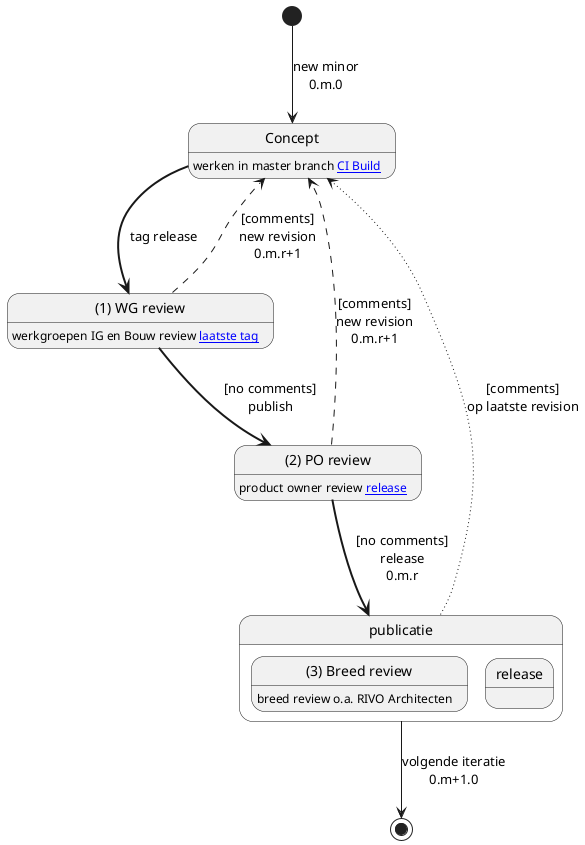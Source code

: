 @startuml 

state "Concept" as concept
state "(1) WG review" as WGreview
state "(2) PO review" as POreview

concept : werken in master branch [[https://build.fhir.org/ig/RIVO-Noord/zorgviewer-ig/ CI Build]]
WGreview : werkgroepen IG en Bouw review [[https://build.fhir.org/ig/RIVO-Noord/zorgviewer-ig/branches/ laatste tag]]
POreview : product owner review [[https://vdzel.home.xs4all.nl/zorgviewer-ig/ release]]

[*] --> concept : new minor\n0.m.0
concept -[bold]-> WGreview : tag release
WGreview -[dashed]-> concept : [comments]\nnew revision\n0.m.r+1 
WGreview -[bold]-> POreview : [no comments]\npublish
POreview -[dashed]-> concept : [comments]\nnew revision\n0.m.r+1 
POreview -[bold]-> publicatie : [no comments]\nrelease\n0.m.r
publicatie --> [*] : volgende iteratie\n0.m+1.0
publicatie -[dotted]-> concept : [comments]\nop laatste revision

state publicatie {
   state "(3) Breed review" as BRreview
   BRreview : breed review o.a. RIVO Architecten
   state release
  }

@enduml
